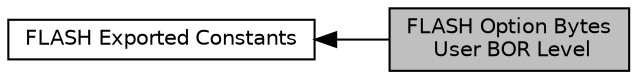 digraph "FLASH Option Bytes User BOR Level"
{
  edge [fontname="Helvetica",fontsize="10",labelfontname="Helvetica",labelfontsize="10"];
  node [fontname="Helvetica",fontsize="10",shape=box];
  rankdir=LR;
  Node2 [label="FLASH Exported Constants",height=0.2,width=0.4,color="black", fillcolor="white", style="filled",URL="$group__FLASH__Exported__Constants.html",tooltip=" "];
  Node1 [label="FLASH Option Bytes\l User BOR Level",height=0.2,width=0.4,color="black", fillcolor="grey75", style="filled", fontcolor="black",tooltip=" "];
  Node2->Node1 [shape=plaintext, dir="back", style="solid"];
}
